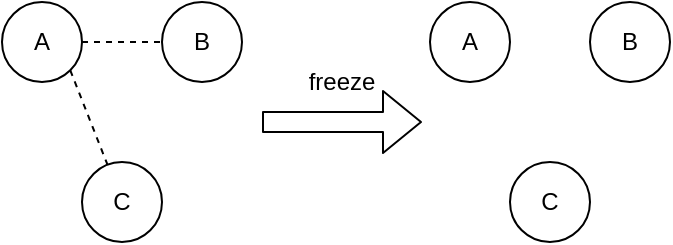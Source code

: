 <mxfile version="14.6.13" type="device"><diagram id="8tSHEuzzkLPH8U-vxCJ4" name="第 1 页"><mxGraphModel dx="706" dy="408" grid="1" gridSize="10" guides="1" tooltips="1" connect="1" arrows="1" fold="1" page="1" pageScale="1" pageWidth="827" pageHeight="1169" math="0" shadow="0"><root><mxCell id="0"/><mxCell id="1" parent="0"/><mxCell id="hfjKHdhbhBYckXhfttzd-6" style="edgeStyle=orthogonalEdgeStyle;rounded=0;orthogonalLoop=1;jettySize=auto;html=1;entryX=0;entryY=0.5;entryDx=0;entryDy=0;dashed=1;endArrow=none;endFill=0;" parent="1" source="hfjKHdhbhBYckXhfttzd-1" target="hfjKHdhbhBYckXhfttzd-2" edge="1"><mxGeometry relative="1" as="geometry"/></mxCell><mxCell id="hfjKHdhbhBYckXhfttzd-7" style="rounded=0;orthogonalLoop=1;jettySize=auto;html=1;exitX=1;exitY=1;exitDx=0;exitDy=0;dashed=1;endArrow=none;endFill=0;" parent="1" source="hfjKHdhbhBYckXhfttzd-1" target="hfjKHdhbhBYckXhfttzd-3" edge="1"><mxGeometry relative="1" as="geometry"/></mxCell><mxCell id="hfjKHdhbhBYckXhfttzd-1" value="A" style="ellipse;whiteSpace=wrap;html=1;aspect=fixed;" parent="1" vertex="1"><mxGeometry x="200" y="260" width="40" height="40" as="geometry"/></mxCell><mxCell id="hfjKHdhbhBYckXhfttzd-2" value="B" style="ellipse;whiteSpace=wrap;html=1;aspect=fixed;" parent="1" vertex="1"><mxGeometry x="280" y="260" width="40" height="40" as="geometry"/></mxCell><mxCell id="hfjKHdhbhBYckXhfttzd-3" value="C" style="ellipse;whiteSpace=wrap;html=1;aspect=fixed;" parent="1" vertex="1"><mxGeometry x="240" y="340" width="40" height="40" as="geometry"/></mxCell><mxCell id="hfjKHdhbhBYckXhfttzd-10" value="A" style="ellipse;whiteSpace=wrap;html=1;aspect=fixed;" parent="1" vertex="1"><mxGeometry x="414" y="260" width="40" height="40" as="geometry"/></mxCell><mxCell id="hfjKHdhbhBYckXhfttzd-11" value="B" style="ellipse;whiteSpace=wrap;html=1;aspect=fixed;" parent="1" vertex="1"><mxGeometry x="494" y="260" width="40" height="40" as="geometry"/></mxCell><mxCell id="hfjKHdhbhBYckXhfttzd-12" value="C" style="ellipse;whiteSpace=wrap;html=1;aspect=fixed;" parent="1" vertex="1"><mxGeometry x="454" y="340" width="40" height="40" as="geometry"/></mxCell><mxCell id="hfjKHdhbhBYckXhfttzd-13" value="" style="shape=flexArrow;endArrow=classic;html=1;" parent="1" edge="1"><mxGeometry width="50" height="50" relative="1" as="geometry"><mxPoint x="330" y="320" as="sourcePoint"/><mxPoint x="410" y="320" as="targetPoint"/></mxGeometry></mxCell><mxCell id="wWuVMyMGmHPjIU9HpMKM-1" value="freeze" style="text;html=1;strokeColor=none;fillColor=none;align=center;verticalAlign=middle;whiteSpace=wrap;rounded=0;" vertex="1" parent="1"><mxGeometry x="350" y="290" width="40" height="20" as="geometry"/></mxCell></root></mxGraphModel></diagram></mxfile>